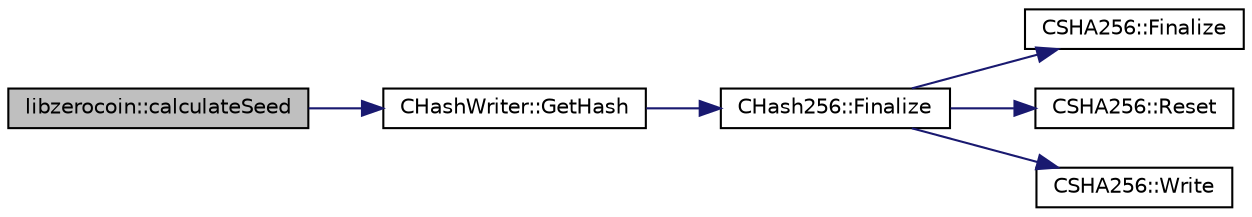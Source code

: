 digraph "libzerocoin::calculateSeed"
{
  edge [fontname="Helvetica",fontsize="10",labelfontname="Helvetica",labelfontsize="10"];
  node [fontname="Helvetica",fontsize="10",shape=record];
  rankdir="LR";
  Node86 [label="libzerocoin::calculateSeed",height=0.2,width=0.4,color="black", fillcolor="grey75", style="filled", fontcolor="black"];
  Node86 -> Node87 [color="midnightblue",fontsize="10",style="solid",fontname="Helvetica"];
  Node87 [label="CHashWriter::GetHash",height=0.2,width=0.4,color="black", fillcolor="white", style="filled",URL="$class_c_hash_writer.html#ae94a937211502eabf19477630090093a"];
  Node87 -> Node88 [color="midnightblue",fontsize="10",style="solid",fontname="Helvetica"];
  Node88 [label="CHash256::Finalize",height=0.2,width=0.4,color="black", fillcolor="white", style="filled",URL="$class_c_hash256.html#aa8a70c1b7cf24ce7d00240a1131cf4e7"];
  Node88 -> Node89 [color="midnightblue",fontsize="10",style="solid",fontname="Helvetica"];
  Node89 [label="CSHA256::Finalize",height=0.2,width=0.4,color="black", fillcolor="white", style="filled",URL="$class_c_s_h_a256.html#a4259230be0caefa590bc324fc12b9b90"];
  Node88 -> Node90 [color="midnightblue",fontsize="10",style="solid",fontname="Helvetica"];
  Node90 [label="CSHA256::Reset",height=0.2,width=0.4,color="black", fillcolor="white", style="filled",URL="$class_c_s_h_a256.html#a2122395dd5604990eaa0077b43a0e8d4"];
  Node88 -> Node91 [color="midnightblue",fontsize="10",style="solid",fontname="Helvetica"];
  Node91 [label="CSHA256::Write",height=0.2,width=0.4,color="black", fillcolor="white", style="filled",URL="$class_c_s_h_a256.html#a9d7de520a562655da85349372820c883"];
}
